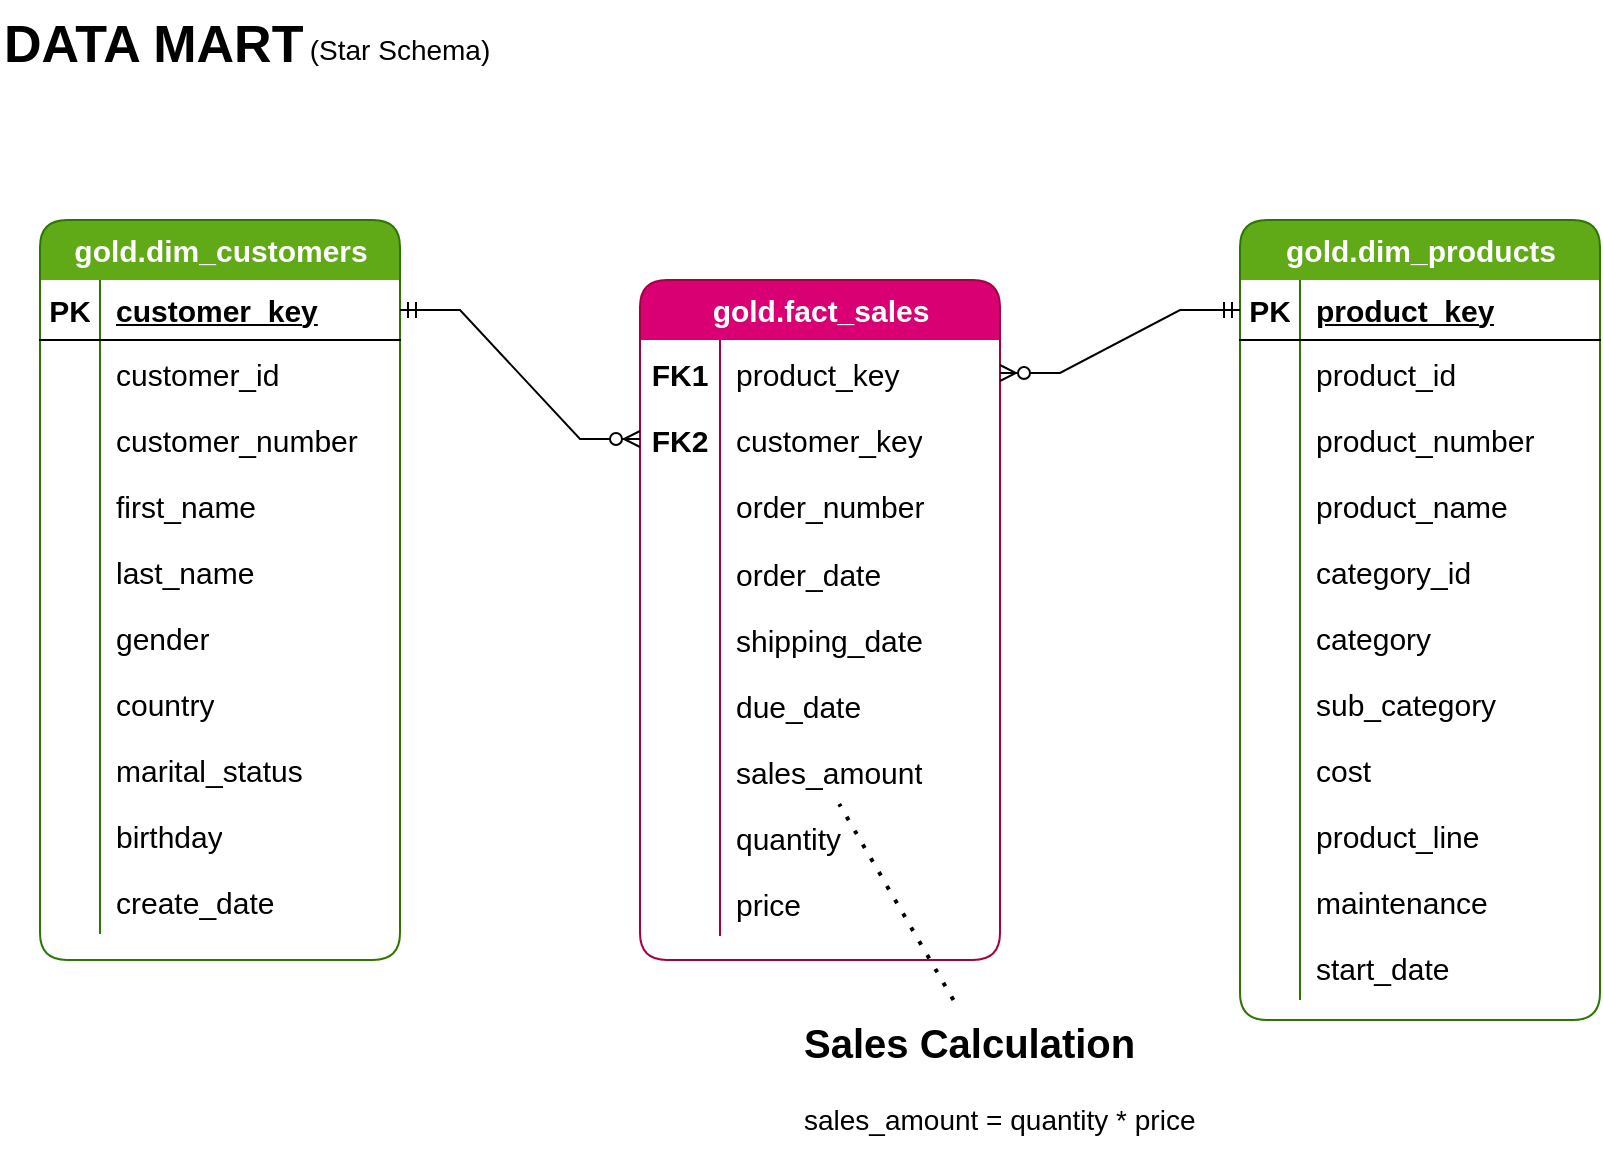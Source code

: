 <mxfile version="26.0.16">
  <diagram name="Page-1" id="qalYqM0Mgd7WWi766s7X">
    <mxGraphModel dx="1036" dy="606" grid="1" gridSize="10" guides="1" tooltips="1" connect="1" arrows="1" fold="1" page="1" pageScale="1" pageWidth="1920" pageHeight="1200" math="0" shadow="0">
      <root>
        <mxCell id="0" />
        <mxCell id="1" parent="0" />
        <mxCell id="nGFZpwT1RMgX2RVMemO4-1" value="&lt;h1 style=&quot;margin-top: 0px;&quot;&gt;&lt;font style=&quot;font-size: 26px;&quot;&gt;DATA MART&lt;/font&gt;&lt;/h1&gt;" style="text;html=1;whiteSpace=wrap;overflow=hidden;rounded=0;" vertex="1" parent="1">
          <mxGeometry x="90" y="40" width="160" height="40" as="geometry" />
        </mxCell>
        <mxCell id="nGFZpwT1RMgX2RVMemO4-2" value="&lt;font style=&quot;font-size: 14px;&quot;&gt;(Star Schema)&lt;/font&gt;" style="text;html=1;align=center;verticalAlign=middle;whiteSpace=wrap;rounded=0;" vertex="1" parent="1">
          <mxGeometry x="240" y="50" width="100" height="30" as="geometry" />
        </mxCell>
        <mxCell id="nGFZpwT1RMgX2RVMemO4-3" value="&lt;font style=&quot;font-size: 15px;&quot;&gt;gold.dim_customers&lt;/font&gt;" style="shape=table;startSize=30;container=1;collapsible=1;childLayout=tableLayout;fixedRows=1;rowLines=0;fontStyle=1;align=center;resizeLast=1;html=1;fillColor=#60a917;fontColor=#ffffff;strokeColor=#2D7600;rounded=1;swimlaneLine=0;" vertex="1" parent="1">
          <mxGeometry x="110" y="150" width="180" height="370" as="geometry" />
        </mxCell>
        <mxCell id="nGFZpwT1RMgX2RVMemO4-4" value="" style="shape=tableRow;horizontal=0;startSize=0;swimlaneHead=0;swimlaneBody=0;fillColor=none;collapsible=0;dropTarget=0;points=[[0,0.5],[1,0.5]];portConstraint=eastwest;top=0;left=0;right=0;bottom=1;fontSize=15;" vertex="1" parent="nGFZpwT1RMgX2RVMemO4-3">
          <mxGeometry y="30" width="180" height="30" as="geometry" />
        </mxCell>
        <mxCell id="nGFZpwT1RMgX2RVMemO4-5" value="PK" style="shape=partialRectangle;connectable=0;fillColor=none;top=0;left=0;bottom=0;right=0;fontStyle=1;overflow=hidden;whiteSpace=wrap;html=1;fontSize=15;" vertex="1" parent="nGFZpwT1RMgX2RVMemO4-4">
          <mxGeometry width="30" height="30" as="geometry">
            <mxRectangle width="30" height="30" as="alternateBounds" />
          </mxGeometry>
        </mxCell>
        <mxCell id="nGFZpwT1RMgX2RVMemO4-6" value="customer_key" style="shape=partialRectangle;connectable=0;fillColor=none;top=0;left=0;bottom=0;right=0;align=left;spacingLeft=6;fontStyle=5;overflow=hidden;whiteSpace=wrap;html=1;fontSize=15;" vertex="1" parent="nGFZpwT1RMgX2RVMemO4-4">
          <mxGeometry x="30" width="150" height="30" as="geometry">
            <mxRectangle width="150" height="30" as="alternateBounds" />
          </mxGeometry>
        </mxCell>
        <mxCell id="nGFZpwT1RMgX2RVMemO4-7" value="" style="shape=tableRow;horizontal=0;startSize=0;swimlaneHead=0;swimlaneBody=0;fillColor=none;collapsible=0;dropTarget=0;points=[[0,0.5],[1,0.5]];portConstraint=eastwest;top=0;left=0;right=0;bottom=0;fontSize=15;" vertex="1" parent="nGFZpwT1RMgX2RVMemO4-3">
          <mxGeometry y="60" width="180" height="33" as="geometry" />
        </mxCell>
        <mxCell id="nGFZpwT1RMgX2RVMemO4-8" value="" style="shape=partialRectangle;connectable=0;fillColor=none;top=0;left=0;bottom=0;right=0;editable=1;overflow=hidden;whiteSpace=wrap;html=1;fontSize=15;" vertex="1" parent="nGFZpwT1RMgX2RVMemO4-7">
          <mxGeometry width="30" height="33" as="geometry">
            <mxRectangle width="30" height="33" as="alternateBounds" />
          </mxGeometry>
        </mxCell>
        <mxCell id="nGFZpwT1RMgX2RVMemO4-9" value="customer_id" style="shape=partialRectangle;connectable=0;fillColor=none;top=0;left=0;bottom=0;right=0;align=left;spacingLeft=6;overflow=hidden;whiteSpace=wrap;html=1;fontSize=15;" vertex="1" parent="nGFZpwT1RMgX2RVMemO4-7">
          <mxGeometry x="30" width="150" height="33" as="geometry">
            <mxRectangle width="150" height="33" as="alternateBounds" />
          </mxGeometry>
        </mxCell>
        <mxCell id="nGFZpwT1RMgX2RVMemO4-10" value="" style="shape=tableRow;horizontal=0;startSize=0;swimlaneHead=0;swimlaneBody=0;fillColor=none;collapsible=0;dropTarget=0;points=[[0,0.5],[1,0.5]];portConstraint=eastwest;top=0;left=0;right=0;bottom=0;fontSize=15;" vertex="1" parent="nGFZpwT1RMgX2RVMemO4-3">
          <mxGeometry y="93" width="180" height="33" as="geometry" />
        </mxCell>
        <mxCell id="nGFZpwT1RMgX2RVMemO4-11" value="" style="shape=partialRectangle;connectable=0;fillColor=none;top=0;left=0;bottom=0;right=0;editable=1;overflow=hidden;whiteSpace=wrap;html=1;fontSize=15;" vertex="1" parent="nGFZpwT1RMgX2RVMemO4-10">
          <mxGeometry width="30" height="33" as="geometry">
            <mxRectangle width="30" height="33" as="alternateBounds" />
          </mxGeometry>
        </mxCell>
        <mxCell id="nGFZpwT1RMgX2RVMemO4-12" value="customer_number" style="shape=partialRectangle;connectable=0;fillColor=none;top=0;left=0;bottom=0;right=0;align=left;spacingLeft=6;overflow=hidden;whiteSpace=wrap;html=1;fontSize=15;" vertex="1" parent="nGFZpwT1RMgX2RVMemO4-10">
          <mxGeometry x="30" width="150" height="33" as="geometry">
            <mxRectangle width="150" height="33" as="alternateBounds" />
          </mxGeometry>
        </mxCell>
        <mxCell id="nGFZpwT1RMgX2RVMemO4-13" value="" style="shape=tableRow;horizontal=0;startSize=0;swimlaneHead=0;swimlaneBody=0;fillColor=none;collapsible=0;dropTarget=0;points=[[0,0.5],[1,0.5]];portConstraint=eastwest;top=0;left=0;right=0;bottom=0;fontSize=15;" vertex="1" parent="nGFZpwT1RMgX2RVMemO4-3">
          <mxGeometry y="126" width="180" height="33" as="geometry" />
        </mxCell>
        <mxCell id="nGFZpwT1RMgX2RVMemO4-14" value="" style="shape=partialRectangle;connectable=0;fillColor=none;top=0;left=0;bottom=0;right=0;editable=1;overflow=hidden;whiteSpace=wrap;html=1;fontSize=15;" vertex="1" parent="nGFZpwT1RMgX2RVMemO4-13">
          <mxGeometry width="30" height="33" as="geometry">
            <mxRectangle width="30" height="33" as="alternateBounds" />
          </mxGeometry>
        </mxCell>
        <mxCell id="nGFZpwT1RMgX2RVMemO4-15" value="first_name" style="shape=partialRectangle;connectable=0;fillColor=none;top=0;left=0;bottom=0;right=0;align=left;spacingLeft=6;overflow=hidden;whiteSpace=wrap;html=1;fontSize=15;" vertex="1" parent="nGFZpwT1RMgX2RVMemO4-13">
          <mxGeometry x="30" width="150" height="33" as="geometry">
            <mxRectangle width="150" height="33" as="alternateBounds" />
          </mxGeometry>
        </mxCell>
        <mxCell id="nGFZpwT1RMgX2RVMemO4-16" value="" style="shape=tableRow;horizontal=0;startSize=0;swimlaneHead=0;swimlaneBody=0;fillColor=none;collapsible=0;dropTarget=0;points=[[0,0.5],[1,0.5]];portConstraint=eastwest;top=0;left=0;right=0;bottom=0;fontSize=15;" vertex="1" parent="nGFZpwT1RMgX2RVMemO4-3">
          <mxGeometry y="159" width="180" height="33" as="geometry" />
        </mxCell>
        <mxCell id="nGFZpwT1RMgX2RVMemO4-17" value="" style="shape=partialRectangle;connectable=0;fillColor=none;top=0;left=0;bottom=0;right=0;editable=1;overflow=hidden;whiteSpace=wrap;html=1;fontSize=15;" vertex="1" parent="nGFZpwT1RMgX2RVMemO4-16">
          <mxGeometry width="30" height="33" as="geometry">
            <mxRectangle width="30" height="33" as="alternateBounds" />
          </mxGeometry>
        </mxCell>
        <mxCell id="nGFZpwT1RMgX2RVMemO4-18" value="last_name" style="shape=partialRectangle;connectable=0;fillColor=none;top=0;left=0;bottom=0;right=0;align=left;spacingLeft=6;overflow=hidden;whiteSpace=wrap;html=1;fontSize=15;" vertex="1" parent="nGFZpwT1RMgX2RVMemO4-16">
          <mxGeometry x="30" width="150" height="33" as="geometry">
            <mxRectangle width="150" height="33" as="alternateBounds" />
          </mxGeometry>
        </mxCell>
        <mxCell id="nGFZpwT1RMgX2RVMemO4-19" value="" style="shape=tableRow;horizontal=0;startSize=0;swimlaneHead=0;swimlaneBody=0;fillColor=none;collapsible=0;dropTarget=0;points=[[0,0.5],[1,0.5]];portConstraint=eastwest;top=0;left=0;right=0;bottom=0;fontSize=15;" vertex="1" parent="nGFZpwT1RMgX2RVMemO4-3">
          <mxGeometry y="192" width="180" height="33" as="geometry" />
        </mxCell>
        <mxCell id="nGFZpwT1RMgX2RVMemO4-20" value="" style="shape=partialRectangle;connectable=0;fillColor=none;top=0;left=0;bottom=0;right=0;editable=1;overflow=hidden;whiteSpace=wrap;html=1;fontSize=15;" vertex="1" parent="nGFZpwT1RMgX2RVMemO4-19">
          <mxGeometry width="30" height="33" as="geometry">
            <mxRectangle width="30" height="33" as="alternateBounds" />
          </mxGeometry>
        </mxCell>
        <mxCell id="nGFZpwT1RMgX2RVMemO4-21" value="gender" style="shape=partialRectangle;connectable=0;fillColor=none;top=0;left=0;bottom=0;right=0;align=left;spacingLeft=6;overflow=hidden;whiteSpace=wrap;html=1;fontSize=15;" vertex="1" parent="nGFZpwT1RMgX2RVMemO4-19">
          <mxGeometry x="30" width="150" height="33" as="geometry">
            <mxRectangle width="150" height="33" as="alternateBounds" />
          </mxGeometry>
        </mxCell>
        <mxCell id="nGFZpwT1RMgX2RVMemO4-22" value="" style="shape=tableRow;horizontal=0;startSize=0;swimlaneHead=0;swimlaneBody=0;fillColor=none;collapsible=0;dropTarget=0;points=[[0,0.5],[1,0.5]];portConstraint=eastwest;top=0;left=0;right=0;bottom=0;fontSize=15;" vertex="1" parent="nGFZpwT1RMgX2RVMemO4-3">
          <mxGeometry y="225" width="180" height="33" as="geometry" />
        </mxCell>
        <mxCell id="nGFZpwT1RMgX2RVMemO4-23" value="" style="shape=partialRectangle;connectable=0;fillColor=none;top=0;left=0;bottom=0;right=0;editable=1;overflow=hidden;whiteSpace=wrap;html=1;fontSize=15;" vertex="1" parent="nGFZpwT1RMgX2RVMemO4-22">
          <mxGeometry width="30" height="33" as="geometry">
            <mxRectangle width="30" height="33" as="alternateBounds" />
          </mxGeometry>
        </mxCell>
        <mxCell id="nGFZpwT1RMgX2RVMemO4-24" value="country" style="shape=partialRectangle;connectable=0;fillColor=none;top=0;left=0;bottom=0;right=0;align=left;spacingLeft=6;overflow=hidden;whiteSpace=wrap;html=1;fontSize=15;" vertex="1" parent="nGFZpwT1RMgX2RVMemO4-22">
          <mxGeometry x="30" width="150" height="33" as="geometry">
            <mxRectangle width="150" height="33" as="alternateBounds" />
          </mxGeometry>
        </mxCell>
        <mxCell id="nGFZpwT1RMgX2RVMemO4-25" value="" style="shape=tableRow;horizontal=0;startSize=0;swimlaneHead=0;swimlaneBody=0;fillColor=none;collapsible=0;dropTarget=0;points=[[0,0.5],[1,0.5]];portConstraint=eastwest;top=0;left=0;right=0;bottom=0;fontSize=15;" vertex="1" parent="nGFZpwT1RMgX2RVMemO4-3">
          <mxGeometry y="258" width="180" height="33" as="geometry" />
        </mxCell>
        <mxCell id="nGFZpwT1RMgX2RVMemO4-26" value="" style="shape=partialRectangle;connectable=0;fillColor=none;top=0;left=0;bottom=0;right=0;editable=1;overflow=hidden;whiteSpace=wrap;html=1;fontSize=15;" vertex="1" parent="nGFZpwT1RMgX2RVMemO4-25">
          <mxGeometry width="30" height="33" as="geometry">
            <mxRectangle width="30" height="33" as="alternateBounds" />
          </mxGeometry>
        </mxCell>
        <mxCell id="nGFZpwT1RMgX2RVMemO4-27" value="marital_status" style="shape=partialRectangle;connectable=0;fillColor=none;top=0;left=0;bottom=0;right=0;align=left;spacingLeft=6;overflow=hidden;whiteSpace=wrap;html=1;fontSize=15;" vertex="1" parent="nGFZpwT1RMgX2RVMemO4-25">
          <mxGeometry x="30" width="150" height="33" as="geometry">
            <mxRectangle width="150" height="33" as="alternateBounds" />
          </mxGeometry>
        </mxCell>
        <mxCell id="nGFZpwT1RMgX2RVMemO4-28" value="" style="shape=tableRow;horizontal=0;startSize=0;swimlaneHead=0;swimlaneBody=0;fillColor=none;collapsible=0;dropTarget=0;points=[[0,0.5],[1,0.5]];portConstraint=eastwest;top=0;left=0;right=0;bottom=0;fontSize=15;" vertex="1" parent="nGFZpwT1RMgX2RVMemO4-3">
          <mxGeometry y="291" width="180" height="33" as="geometry" />
        </mxCell>
        <mxCell id="nGFZpwT1RMgX2RVMemO4-29" value="" style="shape=partialRectangle;connectable=0;fillColor=none;top=0;left=0;bottom=0;right=0;editable=1;overflow=hidden;whiteSpace=wrap;html=1;fontSize=15;" vertex="1" parent="nGFZpwT1RMgX2RVMemO4-28">
          <mxGeometry width="30" height="33" as="geometry">
            <mxRectangle width="30" height="33" as="alternateBounds" />
          </mxGeometry>
        </mxCell>
        <mxCell id="nGFZpwT1RMgX2RVMemO4-30" value="birthday" style="shape=partialRectangle;connectable=0;fillColor=none;top=0;left=0;bottom=0;right=0;align=left;spacingLeft=6;overflow=hidden;whiteSpace=wrap;html=1;fontSize=15;" vertex="1" parent="nGFZpwT1RMgX2RVMemO4-28">
          <mxGeometry x="30" width="150" height="33" as="geometry">
            <mxRectangle width="150" height="33" as="alternateBounds" />
          </mxGeometry>
        </mxCell>
        <mxCell id="nGFZpwT1RMgX2RVMemO4-31" value="" style="shape=tableRow;horizontal=0;startSize=0;swimlaneHead=0;swimlaneBody=0;fillColor=none;collapsible=0;dropTarget=0;points=[[0,0.5],[1,0.5]];portConstraint=eastwest;top=0;left=0;right=0;bottom=0;fontSize=15;" vertex="1" parent="nGFZpwT1RMgX2RVMemO4-3">
          <mxGeometry y="324" width="180" height="33" as="geometry" />
        </mxCell>
        <mxCell id="nGFZpwT1RMgX2RVMemO4-32" value="" style="shape=partialRectangle;connectable=0;fillColor=none;top=0;left=0;bottom=0;right=0;editable=1;overflow=hidden;whiteSpace=wrap;html=1;fontSize=15;" vertex="1" parent="nGFZpwT1RMgX2RVMemO4-31">
          <mxGeometry width="30" height="33" as="geometry">
            <mxRectangle width="30" height="33" as="alternateBounds" />
          </mxGeometry>
        </mxCell>
        <mxCell id="nGFZpwT1RMgX2RVMemO4-33" value="create_date" style="shape=partialRectangle;connectable=0;fillColor=none;top=0;left=0;bottom=0;right=0;align=left;spacingLeft=6;overflow=hidden;whiteSpace=wrap;html=1;fontSize=15;" vertex="1" parent="nGFZpwT1RMgX2RVMemO4-31">
          <mxGeometry x="30" width="150" height="33" as="geometry">
            <mxRectangle width="150" height="33" as="alternateBounds" />
          </mxGeometry>
        </mxCell>
        <mxCell id="nGFZpwT1RMgX2RVMemO4-34" value="&lt;font style=&quot;font-size: 15px;&quot;&gt;gold.dim_products&lt;/font&gt;" style="shape=table;startSize=30;container=1;collapsible=1;childLayout=tableLayout;fixedRows=1;rowLines=0;fontStyle=1;align=center;resizeLast=1;html=1;fillColor=#60a917;fontColor=#ffffff;strokeColor=#2D7600;rounded=1;swimlaneLine=0;" vertex="1" parent="1">
          <mxGeometry x="710" y="150" width="180" height="400" as="geometry" />
        </mxCell>
        <mxCell id="nGFZpwT1RMgX2RVMemO4-35" value="" style="shape=tableRow;horizontal=0;startSize=0;swimlaneHead=0;swimlaneBody=0;fillColor=none;collapsible=0;dropTarget=0;points=[[0,0.5],[1,0.5]];portConstraint=eastwest;top=0;left=0;right=0;bottom=1;fontSize=15;" vertex="1" parent="nGFZpwT1RMgX2RVMemO4-34">
          <mxGeometry y="30" width="180" height="30" as="geometry" />
        </mxCell>
        <mxCell id="nGFZpwT1RMgX2RVMemO4-36" value="PK" style="shape=partialRectangle;connectable=0;fillColor=none;top=0;left=0;bottom=0;right=0;fontStyle=1;overflow=hidden;whiteSpace=wrap;html=1;fontSize=15;" vertex="1" parent="nGFZpwT1RMgX2RVMemO4-35">
          <mxGeometry width="30" height="30" as="geometry">
            <mxRectangle width="30" height="30" as="alternateBounds" />
          </mxGeometry>
        </mxCell>
        <mxCell id="nGFZpwT1RMgX2RVMemO4-37" value="product_key" style="shape=partialRectangle;connectable=0;fillColor=none;top=0;left=0;bottom=0;right=0;align=left;spacingLeft=6;fontStyle=5;overflow=hidden;whiteSpace=wrap;html=1;fontSize=15;" vertex="1" parent="nGFZpwT1RMgX2RVMemO4-35">
          <mxGeometry x="30" width="150" height="30" as="geometry">
            <mxRectangle width="150" height="30" as="alternateBounds" />
          </mxGeometry>
        </mxCell>
        <mxCell id="nGFZpwT1RMgX2RVMemO4-38" value="" style="shape=tableRow;horizontal=0;startSize=0;swimlaneHead=0;swimlaneBody=0;fillColor=none;collapsible=0;dropTarget=0;points=[[0,0.5],[1,0.5]];portConstraint=eastwest;top=0;left=0;right=0;bottom=0;fontSize=15;" vertex="1" parent="nGFZpwT1RMgX2RVMemO4-34">
          <mxGeometry y="60" width="180" height="33" as="geometry" />
        </mxCell>
        <mxCell id="nGFZpwT1RMgX2RVMemO4-39" value="" style="shape=partialRectangle;connectable=0;fillColor=none;top=0;left=0;bottom=0;right=0;editable=1;overflow=hidden;whiteSpace=wrap;html=1;fontSize=15;" vertex="1" parent="nGFZpwT1RMgX2RVMemO4-38">
          <mxGeometry width="30" height="33" as="geometry">
            <mxRectangle width="30" height="33" as="alternateBounds" />
          </mxGeometry>
        </mxCell>
        <mxCell id="nGFZpwT1RMgX2RVMemO4-40" value="product_id" style="shape=partialRectangle;connectable=0;fillColor=none;top=0;left=0;bottom=0;right=0;align=left;spacingLeft=6;overflow=hidden;whiteSpace=wrap;html=1;fontSize=15;" vertex="1" parent="nGFZpwT1RMgX2RVMemO4-38">
          <mxGeometry x="30" width="150" height="33" as="geometry">
            <mxRectangle width="150" height="33" as="alternateBounds" />
          </mxGeometry>
        </mxCell>
        <mxCell id="nGFZpwT1RMgX2RVMemO4-41" value="" style="shape=tableRow;horizontal=0;startSize=0;swimlaneHead=0;swimlaneBody=0;fillColor=none;collapsible=0;dropTarget=0;points=[[0,0.5],[1,0.5]];portConstraint=eastwest;top=0;left=0;right=0;bottom=0;fontSize=15;" vertex="1" parent="nGFZpwT1RMgX2RVMemO4-34">
          <mxGeometry y="93" width="180" height="33" as="geometry" />
        </mxCell>
        <mxCell id="nGFZpwT1RMgX2RVMemO4-42" value="" style="shape=partialRectangle;connectable=0;fillColor=none;top=0;left=0;bottom=0;right=0;editable=1;overflow=hidden;whiteSpace=wrap;html=1;fontSize=15;" vertex="1" parent="nGFZpwT1RMgX2RVMemO4-41">
          <mxGeometry width="30" height="33" as="geometry">
            <mxRectangle width="30" height="33" as="alternateBounds" />
          </mxGeometry>
        </mxCell>
        <mxCell id="nGFZpwT1RMgX2RVMemO4-43" value="product_number" style="shape=partialRectangle;connectable=0;fillColor=none;top=0;left=0;bottom=0;right=0;align=left;spacingLeft=6;overflow=hidden;whiteSpace=wrap;html=1;fontSize=15;" vertex="1" parent="nGFZpwT1RMgX2RVMemO4-41">
          <mxGeometry x="30" width="150" height="33" as="geometry">
            <mxRectangle width="150" height="33" as="alternateBounds" />
          </mxGeometry>
        </mxCell>
        <mxCell id="nGFZpwT1RMgX2RVMemO4-44" value="" style="shape=tableRow;horizontal=0;startSize=0;swimlaneHead=0;swimlaneBody=0;fillColor=none;collapsible=0;dropTarget=0;points=[[0,0.5],[1,0.5]];portConstraint=eastwest;top=0;left=0;right=0;bottom=0;fontSize=15;" vertex="1" parent="nGFZpwT1RMgX2RVMemO4-34">
          <mxGeometry y="126" width="180" height="33" as="geometry" />
        </mxCell>
        <mxCell id="nGFZpwT1RMgX2RVMemO4-45" value="" style="shape=partialRectangle;connectable=0;fillColor=none;top=0;left=0;bottom=0;right=0;editable=1;overflow=hidden;whiteSpace=wrap;html=1;fontSize=15;" vertex="1" parent="nGFZpwT1RMgX2RVMemO4-44">
          <mxGeometry width="30" height="33" as="geometry">
            <mxRectangle width="30" height="33" as="alternateBounds" />
          </mxGeometry>
        </mxCell>
        <mxCell id="nGFZpwT1RMgX2RVMemO4-46" value="product_name" style="shape=partialRectangle;connectable=0;fillColor=none;top=0;left=0;bottom=0;right=0;align=left;spacingLeft=6;overflow=hidden;whiteSpace=wrap;html=1;fontSize=15;" vertex="1" parent="nGFZpwT1RMgX2RVMemO4-44">
          <mxGeometry x="30" width="150" height="33" as="geometry">
            <mxRectangle width="150" height="33" as="alternateBounds" />
          </mxGeometry>
        </mxCell>
        <mxCell id="nGFZpwT1RMgX2RVMemO4-47" value="" style="shape=tableRow;horizontal=0;startSize=0;swimlaneHead=0;swimlaneBody=0;fillColor=none;collapsible=0;dropTarget=0;points=[[0,0.5],[1,0.5]];portConstraint=eastwest;top=0;left=0;right=0;bottom=0;fontSize=15;" vertex="1" parent="nGFZpwT1RMgX2RVMemO4-34">
          <mxGeometry y="159" width="180" height="33" as="geometry" />
        </mxCell>
        <mxCell id="nGFZpwT1RMgX2RVMemO4-48" value="" style="shape=partialRectangle;connectable=0;fillColor=none;top=0;left=0;bottom=0;right=0;editable=1;overflow=hidden;whiteSpace=wrap;html=1;fontSize=15;" vertex="1" parent="nGFZpwT1RMgX2RVMemO4-47">
          <mxGeometry width="30" height="33" as="geometry">
            <mxRectangle width="30" height="33" as="alternateBounds" />
          </mxGeometry>
        </mxCell>
        <mxCell id="nGFZpwT1RMgX2RVMemO4-49" value="category_id" style="shape=partialRectangle;connectable=0;fillColor=none;top=0;left=0;bottom=0;right=0;align=left;spacingLeft=6;overflow=hidden;whiteSpace=wrap;html=1;fontSize=15;" vertex="1" parent="nGFZpwT1RMgX2RVMemO4-47">
          <mxGeometry x="30" width="150" height="33" as="geometry">
            <mxRectangle width="150" height="33" as="alternateBounds" />
          </mxGeometry>
        </mxCell>
        <mxCell id="nGFZpwT1RMgX2RVMemO4-50" value="" style="shape=tableRow;horizontal=0;startSize=0;swimlaneHead=0;swimlaneBody=0;fillColor=none;collapsible=0;dropTarget=0;points=[[0,0.5],[1,0.5]];portConstraint=eastwest;top=0;left=0;right=0;bottom=0;fontSize=15;" vertex="1" parent="nGFZpwT1RMgX2RVMemO4-34">
          <mxGeometry y="192" width="180" height="33" as="geometry" />
        </mxCell>
        <mxCell id="nGFZpwT1RMgX2RVMemO4-51" value="" style="shape=partialRectangle;connectable=0;fillColor=none;top=0;left=0;bottom=0;right=0;editable=1;overflow=hidden;whiteSpace=wrap;html=1;fontSize=15;" vertex="1" parent="nGFZpwT1RMgX2RVMemO4-50">
          <mxGeometry width="30" height="33" as="geometry">
            <mxRectangle width="30" height="33" as="alternateBounds" />
          </mxGeometry>
        </mxCell>
        <mxCell id="nGFZpwT1RMgX2RVMemO4-52" value="category" style="shape=partialRectangle;connectable=0;fillColor=none;top=0;left=0;bottom=0;right=0;align=left;spacingLeft=6;overflow=hidden;whiteSpace=wrap;html=1;fontSize=15;" vertex="1" parent="nGFZpwT1RMgX2RVMemO4-50">
          <mxGeometry x="30" width="150" height="33" as="geometry">
            <mxRectangle width="150" height="33" as="alternateBounds" />
          </mxGeometry>
        </mxCell>
        <mxCell id="nGFZpwT1RMgX2RVMemO4-53" value="" style="shape=tableRow;horizontal=0;startSize=0;swimlaneHead=0;swimlaneBody=0;fillColor=none;collapsible=0;dropTarget=0;points=[[0,0.5],[1,0.5]];portConstraint=eastwest;top=0;left=0;right=0;bottom=0;fontSize=15;" vertex="1" parent="nGFZpwT1RMgX2RVMemO4-34">
          <mxGeometry y="225" width="180" height="33" as="geometry" />
        </mxCell>
        <mxCell id="nGFZpwT1RMgX2RVMemO4-54" value="" style="shape=partialRectangle;connectable=0;fillColor=none;top=0;left=0;bottom=0;right=0;editable=1;overflow=hidden;whiteSpace=wrap;html=1;fontSize=15;" vertex="1" parent="nGFZpwT1RMgX2RVMemO4-53">
          <mxGeometry width="30" height="33" as="geometry">
            <mxRectangle width="30" height="33" as="alternateBounds" />
          </mxGeometry>
        </mxCell>
        <mxCell id="nGFZpwT1RMgX2RVMemO4-55" value="sub_category" style="shape=partialRectangle;connectable=0;fillColor=none;top=0;left=0;bottom=0;right=0;align=left;spacingLeft=6;overflow=hidden;whiteSpace=wrap;html=1;fontSize=15;" vertex="1" parent="nGFZpwT1RMgX2RVMemO4-53">
          <mxGeometry x="30" width="150" height="33" as="geometry">
            <mxRectangle width="150" height="33" as="alternateBounds" />
          </mxGeometry>
        </mxCell>
        <mxCell id="nGFZpwT1RMgX2RVMemO4-56" value="" style="shape=tableRow;horizontal=0;startSize=0;swimlaneHead=0;swimlaneBody=0;fillColor=none;collapsible=0;dropTarget=0;points=[[0,0.5],[1,0.5]];portConstraint=eastwest;top=0;left=0;right=0;bottom=0;fontSize=15;" vertex="1" parent="nGFZpwT1RMgX2RVMemO4-34">
          <mxGeometry y="258" width="180" height="33" as="geometry" />
        </mxCell>
        <mxCell id="nGFZpwT1RMgX2RVMemO4-57" value="" style="shape=partialRectangle;connectable=0;fillColor=none;top=0;left=0;bottom=0;right=0;editable=1;overflow=hidden;whiteSpace=wrap;html=1;fontSize=15;" vertex="1" parent="nGFZpwT1RMgX2RVMemO4-56">
          <mxGeometry width="30" height="33" as="geometry">
            <mxRectangle width="30" height="33" as="alternateBounds" />
          </mxGeometry>
        </mxCell>
        <mxCell id="nGFZpwT1RMgX2RVMemO4-58" value="cost" style="shape=partialRectangle;connectable=0;fillColor=none;top=0;left=0;bottom=0;right=0;align=left;spacingLeft=6;overflow=hidden;whiteSpace=wrap;html=1;fontSize=15;" vertex="1" parent="nGFZpwT1RMgX2RVMemO4-56">
          <mxGeometry x="30" width="150" height="33" as="geometry">
            <mxRectangle width="150" height="33" as="alternateBounds" />
          </mxGeometry>
        </mxCell>
        <mxCell id="nGFZpwT1RMgX2RVMemO4-59" value="" style="shape=tableRow;horizontal=0;startSize=0;swimlaneHead=0;swimlaneBody=0;fillColor=none;collapsible=0;dropTarget=0;points=[[0,0.5],[1,0.5]];portConstraint=eastwest;top=0;left=0;right=0;bottom=0;fontSize=15;" vertex="1" parent="nGFZpwT1RMgX2RVMemO4-34">
          <mxGeometry y="291" width="180" height="33" as="geometry" />
        </mxCell>
        <mxCell id="nGFZpwT1RMgX2RVMemO4-60" value="" style="shape=partialRectangle;connectable=0;fillColor=none;top=0;left=0;bottom=0;right=0;editable=1;overflow=hidden;whiteSpace=wrap;html=1;fontSize=15;" vertex="1" parent="nGFZpwT1RMgX2RVMemO4-59">
          <mxGeometry width="30" height="33" as="geometry">
            <mxRectangle width="30" height="33" as="alternateBounds" />
          </mxGeometry>
        </mxCell>
        <mxCell id="nGFZpwT1RMgX2RVMemO4-61" value="product_line" style="shape=partialRectangle;connectable=0;fillColor=none;top=0;left=0;bottom=0;right=0;align=left;spacingLeft=6;overflow=hidden;whiteSpace=wrap;html=1;fontSize=15;" vertex="1" parent="nGFZpwT1RMgX2RVMemO4-59">
          <mxGeometry x="30" width="150" height="33" as="geometry">
            <mxRectangle width="150" height="33" as="alternateBounds" />
          </mxGeometry>
        </mxCell>
        <mxCell id="nGFZpwT1RMgX2RVMemO4-62" value="" style="shape=tableRow;horizontal=0;startSize=0;swimlaneHead=0;swimlaneBody=0;fillColor=none;collapsible=0;dropTarget=0;points=[[0,0.5],[1,0.5]];portConstraint=eastwest;top=0;left=0;right=0;bottom=0;fontSize=15;" vertex="1" parent="nGFZpwT1RMgX2RVMemO4-34">
          <mxGeometry y="324" width="180" height="33" as="geometry" />
        </mxCell>
        <mxCell id="nGFZpwT1RMgX2RVMemO4-63" value="" style="shape=partialRectangle;connectable=0;fillColor=none;top=0;left=0;bottom=0;right=0;editable=1;overflow=hidden;whiteSpace=wrap;html=1;fontSize=15;" vertex="1" parent="nGFZpwT1RMgX2RVMemO4-62">
          <mxGeometry width="30" height="33" as="geometry">
            <mxRectangle width="30" height="33" as="alternateBounds" />
          </mxGeometry>
        </mxCell>
        <mxCell id="nGFZpwT1RMgX2RVMemO4-64" value="maintenance" style="shape=partialRectangle;connectable=0;fillColor=none;top=0;left=0;bottom=0;right=0;align=left;spacingLeft=6;overflow=hidden;whiteSpace=wrap;html=1;fontSize=15;" vertex="1" parent="nGFZpwT1RMgX2RVMemO4-62">
          <mxGeometry x="30" width="150" height="33" as="geometry">
            <mxRectangle width="150" height="33" as="alternateBounds" />
          </mxGeometry>
        </mxCell>
        <mxCell id="nGFZpwT1RMgX2RVMemO4-65" value="" style="shape=tableRow;horizontal=0;startSize=0;swimlaneHead=0;swimlaneBody=0;fillColor=none;collapsible=0;dropTarget=0;points=[[0,0.5],[1,0.5]];portConstraint=eastwest;top=0;left=0;right=0;bottom=0;fontSize=15;" vertex="1" parent="nGFZpwT1RMgX2RVMemO4-34">
          <mxGeometry y="357" width="180" height="33" as="geometry" />
        </mxCell>
        <mxCell id="nGFZpwT1RMgX2RVMemO4-66" value="" style="shape=partialRectangle;connectable=0;fillColor=none;top=0;left=0;bottom=0;right=0;editable=1;overflow=hidden;whiteSpace=wrap;html=1;fontSize=15;" vertex="1" parent="nGFZpwT1RMgX2RVMemO4-65">
          <mxGeometry width="30" height="33" as="geometry">
            <mxRectangle width="30" height="33" as="alternateBounds" />
          </mxGeometry>
        </mxCell>
        <mxCell id="nGFZpwT1RMgX2RVMemO4-67" value="start_date" style="shape=partialRectangle;connectable=0;fillColor=none;top=0;left=0;bottom=0;right=0;align=left;spacingLeft=6;overflow=hidden;whiteSpace=wrap;html=1;fontSize=15;" vertex="1" parent="nGFZpwT1RMgX2RVMemO4-65">
          <mxGeometry x="30" width="150" height="33" as="geometry">
            <mxRectangle width="150" height="33" as="alternateBounds" />
          </mxGeometry>
        </mxCell>
        <mxCell id="nGFZpwT1RMgX2RVMemO4-68" value="&lt;font style=&quot;font-size: 15px;&quot;&gt;gold.fact_sales&lt;/font&gt;" style="shape=table;startSize=30;container=1;collapsible=1;childLayout=tableLayout;fixedRows=1;rowLines=0;fontStyle=1;align=center;resizeLast=1;html=1;fillColor=#d80073;fontColor=#ffffff;strokeColor=#A50040;rounded=1;swimlaneLine=0;" vertex="1" parent="1">
          <mxGeometry x="410" y="180" width="180" height="340" as="geometry" />
        </mxCell>
        <mxCell id="nGFZpwT1RMgX2RVMemO4-72" value="" style="shape=tableRow;horizontal=0;startSize=0;swimlaneHead=0;swimlaneBody=0;fillColor=none;collapsible=0;dropTarget=0;points=[[0,0.5],[1,0.5]];portConstraint=eastwest;top=0;left=0;right=0;bottom=0;fontSize=15;" vertex="1" parent="nGFZpwT1RMgX2RVMemO4-68">
          <mxGeometry y="30" width="180" height="33" as="geometry" />
        </mxCell>
        <mxCell id="nGFZpwT1RMgX2RVMemO4-73" value="&lt;b&gt;FK1&lt;/b&gt;" style="shape=partialRectangle;connectable=0;fillColor=none;top=0;left=0;bottom=0;right=0;editable=1;overflow=hidden;whiteSpace=wrap;html=1;fontSize=15;" vertex="1" parent="nGFZpwT1RMgX2RVMemO4-72">
          <mxGeometry width="40" height="33" as="geometry">
            <mxRectangle width="40" height="33" as="alternateBounds" />
          </mxGeometry>
        </mxCell>
        <mxCell id="nGFZpwT1RMgX2RVMemO4-74" value="product_key" style="shape=partialRectangle;connectable=0;fillColor=none;top=0;left=0;bottom=0;right=0;align=left;spacingLeft=6;overflow=hidden;whiteSpace=wrap;html=1;fontSize=15;" vertex="1" parent="nGFZpwT1RMgX2RVMemO4-72">
          <mxGeometry x="40" width="140" height="33" as="geometry">
            <mxRectangle width="140" height="33" as="alternateBounds" />
          </mxGeometry>
        </mxCell>
        <mxCell id="nGFZpwT1RMgX2RVMemO4-75" value="" style="shape=tableRow;horizontal=0;startSize=0;swimlaneHead=0;swimlaneBody=0;fillColor=none;collapsible=0;dropTarget=0;points=[[0,0.5],[1,0.5]];portConstraint=eastwest;top=0;left=0;right=0;bottom=0;fontSize=15;" vertex="1" parent="nGFZpwT1RMgX2RVMemO4-68">
          <mxGeometry y="63" width="180" height="33" as="geometry" />
        </mxCell>
        <mxCell id="nGFZpwT1RMgX2RVMemO4-76" value="&lt;b&gt;FK2&lt;/b&gt;" style="shape=partialRectangle;connectable=0;fillColor=none;top=0;left=0;bottom=0;right=0;editable=1;overflow=hidden;whiteSpace=wrap;html=1;fontSize=15;" vertex="1" parent="nGFZpwT1RMgX2RVMemO4-75">
          <mxGeometry width="40" height="33" as="geometry">
            <mxRectangle width="40" height="33" as="alternateBounds" />
          </mxGeometry>
        </mxCell>
        <mxCell id="nGFZpwT1RMgX2RVMemO4-77" value="customer_key" style="shape=partialRectangle;connectable=0;fillColor=none;top=0;left=0;bottom=0;right=0;align=left;spacingLeft=6;overflow=hidden;whiteSpace=wrap;html=1;fontSize=15;" vertex="1" parent="nGFZpwT1RMgX2RVMemO4-75">
          <mxGeometry x="40" width="140" height="33" as="geometry">
            <mxRectangle width="140" height="33" as="alternateBounds" />
          </mxGeometry>
        </mxCell>
        <mxCell id="nGFZpwT1RMgX2RVMemO4-78" value="" style="shape=tableRow;horizontal=0;startSize=0;swimlaneHead=0;swimlaneBody=0;fillColor=none;collapsible=0;dropTarget=0;points=[[0,0.5],[1,0.5]];portConstraint=eastwest;top=0;left=0;right=0;bottom=0;fontSize=15;" vertex="1" parent="nGFZpwT1RMgX2RVMemO4-68">
          <mxGeometry y="96" width="180" height="34" as="geometry" />
        </mxCell>
        <mxCell id="nGFZpwT1RMgX2RVMemO4-79" value="" style="shape=partialRectangle;connectable=0;fillColor=none;top=0;left=0;bottom=0;right=0;editable=1;overflow=hidden;whiteSpace=wrap;html=1;fontSize=15;" vertex="1" parent="nGFZpwT1RMgX2RVMemO4-78">
          <mxGeometry width="40" height="34" as="geometry">
            <mxRectangle width="40" height="34" as="alternateBounds" />
          </mxGeometry>
        </mxCell>
        <mxCell id="nGFZpwT1RMgX2RVMemO4-80" value="order_number" style="shape=partialRectangle;connectable=0;fillColor=none;top=0;left=0;bottom=0;right=0;align=left;spacingLeft=6;overflow=hidden;whiteSpace=wrap;html=1;fontSize=15;" vertex="1" parent="nGFZpwT1RMgX2RVMemO4-78">
          <mxGeometry x="40" width="140" height="34" as="geometry">
            <mxRectangle width="140" height="34" as="alternateBounds" />
          </mxGeometry>
        </mxCell>
        <mxCell id="nGFZpwT1RMgX2RVMemO4-81" value="" style="shape=tableRow;horizontal=0;startSize=0;swimlaneHead=0;swimlaneBody=0;fillColor=none;collapsible=0;dropTarget=0;points=[[0,0.5],[1,0.5]];portConstraint=eastwest;top=0;left=0;right=0;bottom=0;fontSize=15;" vertex="1" parent="nGFZpwT1RMgX2RVMemO4-68">
          <mxGeometry y="130" width="180" height="33" as="geometry" />
        </mxCell>
        <mxCell id="nGFZpwT1RMgX2RVMemO4-82" value="" style="shape=partialRectangle;connectable=0;fillColor=none;top=0;left=0;bottom=0;right=0;editable=1;overflow=hidden;whiteSpace=wrap;html=1;fontSize=15;" vertex="1" parent="nGFZpwT1RMgX2RVMemO4-81">
          <mxGeometry width="40" height="33" as="geometry">
            <mxRectangle width="40" height="33" as="alternateBounds" />
          </mxGeometry>
        </mxCell>
        <mxCell id="nGFZpwT1RMgX2RVMemO4-83" value="order_date" style="shape=partialRectangle;connectable=0;fillColor=none;top=0;left=0;bottom=0;right=0;align=left;spacingLeft=6;overflow=hidden;whiteSpace=wrap;html=1;fontSize=15;" vertex="1" parent="nGFZpwT1RMgX2RVMemO4-81">
          <mxGeometry x="40" width="140" height="33" as="geometry">
            <mxRectangle width="140" height="33" as="alternateBounds" />
          </mxGeometry>
        </mxCell>
        <mxCell id="nGFZpwT1RMgX2RVMemO4-84" value="" style="shape=tableRow;horizontal=0;startSize=0;swimlaneHead=0;swimlaneBody=0;fillColor=none;collapsible=0;dropTarget=0;points=[[0,0.5],[1,0.5]];portConstraint=eastwest;top=0;left=0;right=0;bottom=0;fontSize=15;" vertex="1" parent="nGFZpwT1RMgX2RVMemO4-68">
          <mxGeometry y="163" width="180" height="33" as="geometry" />
        </mxCell>
        <mxCell id="nGFZpwT1RMgX2RVMemO4-85" value="" style="shape=partialRectangle;connectable=0;fillColor=none;top=0;left=0;bottom=0;right=0;editable=1;overflow=hidden;whiteSpace=wrap;html=1;fontSize=15;" vertex="1" parent="nGFZpwT1RMgX2RVMemO4-84">
          <mxGeometry width="40" height="33" as="geometry">
            <mxRectangle width="40" height="33" as="alternateBounds" />
          </mxGeometry>
        </mxCell>
        <mxCell id="nGFZpwT1RMgX2RVMemO4-86" value="shipping_date" style="shape=partialRectangle;connectable=0;fillColor=none;top=0;left=0;bottom=0;right=0;align=left;spacingLeft=6;overflow=hidden;whiteSpace=wrap;html=1;fontSize=15;" vertex="1" parent="nGFZpwT1RMgX2RVMemO4-84">
          <mxGeometry x="40" width="140" height="33" as="geometry">
            <mxRectangle width="140" height="33" as="alternateBounds" />
          </mxGeometry>
        </mxCell>
        <mxCell id="nGFZpwT1RMgX2RVMemO4-87" value="" style="shape=tableRow;horizontal=0;startSize=0;swimlaneHead=0;swimlaneBody=0;fillColor=none;collapsible=0;dropTarget=0;points=[[0,0.5],[1,0.5]];portConstraint=eastwest;top=0;left=0;right=0;bottom=0;fontSize=15;" vertex="1" parent="nGFZpwT1RMgX2RVMemO4-68">
          <mxGeometry y="196" width="180" height="33" as="geometry" />
        </mxCell>
        <mxCell id="nGFZpwT1RMgX2RVMemO4-88" value="" style="shape=partialRectangle;connectable=0;fillColor=none;top=0;left=0;bottom=0;right=0;editable=1;overflow=hidden;whiteSpace=wrap;html=1;fontSize=15;" vertex="1" parent="nGFZpwT1RMgX2RVMemO4-87">
          <mxGeometry width="40" height="33" as="geometry">
            <mxRectangle width="40" height="33" as="alternateBounds" />
          </mxGeometry>
        </mxCell>
        <mxCell id="nGFZpwT1RMgX2RVMemO4-89" value="due_date" style="shape=partialRectangle;connectable=0;fillColor=none;top=0;left=0;bottom=0;right=0;align=left;spacingLeft=6;overflow=hidden;whiteSpace=wrap;html=1;fontSize=15;" vertex="1" parent="nGFZpwT1RMgX2RVMemO4-87">
          <mxGeometry x="40" width="140" height="33" as="geometry">
            <mxRectangle width="140" height="33" as="alternateBounds" />
          </mxGeometry>
        </mxCell>
        <mxCell id="nGFZpwT1RMgX2RVMemO4-90" value="" style="shape=tableRow;horizontal=0;startSize=0;swimlaneHead=0;swimlaneBody=0;fillColor=none;collapsible=0;dropTarget=0;points=[[0,0.5],[1,0.5]];portConstraint=eastwest;top=0;left=0;right=0;bottom=0;fontSize=15;" vertex="1" parent="nGFZpwT1RMgX2RVMemO4-68">
          <mxGeometry y="229" width="180" height="33" as="geometry" />
        </mxCell>
        <mxCell id="nGFZpwT1RMgX2RVMemO4-91" value="" style="shape=partialRectangle;connectable=0;fillColor=none;top=0;left=0;bottom=0;right=0;editable=1;overflow=hidden;whiteSpace=wrap;html=1;fontSize=15;" vertex="1" parent="nGFZpwT1RMgX2RVMemO4-90">
          <mxGeometry width="40" height="33" as="geometry">
            <mxRectangle width="40" height="33" as="alternateBounds" />
          </mxGeometry>
        </mxCell>
        <mxCell id="nGFZpwT1RMgX2RVMemO4-92" value="sales_amount" style="shape=partialRectangle;connectable=0;fillColor=none;top=0;left=0;bottom=0;right=0;align=left;spacingLeft=6;overflow=hidden;whiteSpace=wrap;html=1;fontSize=15;" vertex="1" parent="nGFZpwT1RMgX2RVMemO4-90">
          <mxGeometry x="40" width="140" height="33" as="geometry">
            <mxRectangle width="140" height="33" as="alternateBounds" />
          </mxGeometry>
        </mxCell>
        <mxCell id="nGFZpwT1RMgX2RVMemO4-93" value="" style="shape=tableRow;horizontal=0;startSize=0;swimlaneHead=0;swimlaneBody=0;fillColor=none;collapsible=0;dropTarget=0;points=[[0,0.5],[1,0.5]];portConstraint=eastwest;top=0;left=0;right=0;bottom=0;fontSize=15;" vertex="1" parent="nGFZpwT1RMgX2RVMemO4-68">
          <mxGeometry y="262" width="180" height="33" as="geometry" />
        </mxCell>
        <mxCell id="nGFZpwT1RMgX2RVMemO4-94" value="" style="shape=partialRectangle;connectable=0;fillColor=none;top=0;left=0;bottom=0;right=0;editable=1;overflow=hidden;whiteSpace=wrap;html=1;fontSize=15;" vertex="1" parent="nGFZpwT1RMgX2RVMemO4-93">
          <mxGeometry width="40" height="33" as="geometry">
            <mxRectangle width="40" height="33" as="alternateBounds" />
          </mxGeometry>
        </mxCell>
        <mxCell id="nGFZpwT1RMgX2RVMemO4-95" value="quantity" style="shape=partialRectangle;connectable=0;fillColor=none;top=0;left=0;bottom=0;right=0;align=left;spacingLeft=6;overflow=hidden;whiteSpace=wrap;html=1;fontSize=15;" vertex="1" parent="nGFZpwT1RMgX2RVMemO4-93">
          <mxGeometry x="40" width="140" height="33" as="geometry">
            <mxRectangle width="140" height="33" as="alternateBounds" />
          </mxGeometry>
        </mxCell>
        <mxCell id="nGFZpwT1RMgX2RVMemO4-96" value="" style="shape=tableRow;horizontal=0;startSize=0;swimlaneHead=0;swimlaneBody=0;fillColor=none;collapsible=0;dropTarget=0;points=[[0,0.5],[1,0.5]];portConstraint=eastwest;top=0;left=0;right=0;bottom=0;fontSize=15;" vertex="1" parent="nGFZpwT1RMgX2RVMemO4-68">
          <mxGeometry y="295" width="180" height="33" as="geometry" />
        </mxCell>
        <mxCell id="nGFZpwT1RMgX2RVMemO4-97" value="" style="shape=partialRectangle;connectable=0;fillColor=none;top=0;left=0;bottom=0;right=0;editable=1;overflow=hidden;whiteSpace=wrap;html=1;fontSize=15;" vertex="1" parent="nGFZpwT1RMgX2RVMemO4-96">
          <mxGeometry width="40" height="33" as="geometry">
            <mxRectangle width="40" height="33" as="alternateBounds" />
          </mxGeometry>
        </mxCell>
        <mxCell id="nGFZpwT1RMgX2RVMemO4-98" value="price" style="shape=partialRectangle;connectable=0;fillColor=none;top=0;left=0;bottom=0;right=0;align=left;spacingLeft=6;overflow=hidden;whiteSpace=wrap;html=1;fontSize=15;" vertex="1" parent="nGFZpwT1RMgX2RVMemO4-96">
          <mxGeometry x="40" width="140" height="33" as="geometry">
            <mxRectangle width="140" height="33" as="alternateBounds" />
          </mxGeometry>
        </mxCell>
        <mxCell id="nGFZpwT1RMgX2RVMemO4-103" value="" style="edgeStyle=entityRelationEdgeStyle;fontSize=12;html=1;endArrow=ERzeroToMany;startArrow=ERmandOne;rounded=0;exitX=1;exitY=0.5;exitDx=0;exitDy=0;entryX=0;entryY=0.5;entryDx=0;entryDy=0;" edge="1" parent="1" source="nGFZpwT1RMgX2RVMemO4-4" target="nGFZpwT1RMgX2RVMemO4-75">
          <mxGeometry width="100" height="100" relative="1" as="geometry">
            <mxPoint x="300" y="310" as="sourcePoint" />
            <mxPoint x="400" y="210" as="targetPoint" />
          </mxGeometry>
        </mxCell>
        <mxCell id="nGFZpwT1RMgX2RVMemO4-104" value="" style="edgeStyle=entityRelationEdgeStyle;fontSize=12;html=1;endArrow=ERzeroToMany;startArrow=ERmandOne;rounded=0;exitX=0;exitY=0.5;exitDx=0;exitDy=0;entryX=1;entryY=0.5;entryDx=0;entryDy=0;" edge="1" parent="1" source="nGFZpwT1RMgX2RVMemO4-35" target="nGFZpwT1RMgX2RVMemO4-72">
          <mxGeometry width="100" height="100" relative="1" as="geometry">
            <mxPoint x="570" y="230" as="sourcePoint" />
            <mxPoint x="690" y="295" as="targetPoint" />
          </mxGeometry>
        </mxCell>
        <mxCell id="nGFZpwT1RMgX2RVMemO4-105" value="&lt;h1 style=&quot;margin-top: 0px;&quot;&gt;&lt;font style=&quot;font-size: 20px;&quot;&gt;Sales Calculation&lt;/font&gt;&lt;/h1&gt;&lt;p&gt;&lt;font style=&quot;font-size: 14px;&quot;&gt;sales_amount = quantity * price&lt;/font&gt;&lt;/p&gt;" style="text;html=1;whiteSpace=wrap;overflow=hidden;rounded=0;" vertex="1" parent="1">
          <mxGeometry x="490" y="540" width="200" height="80" as="geometry" />
        </mxCell>
        <mxCell id="nGFZpwT1RMgX2RVMemO4-107" value="" style="endArrow=none;dashed=1;html=1;dashPattern=1 3;strokeWidth=2;rounded=0;" edge="1" parent="1" source="nGFZpwT1RMgX2RVMemO4-105" target="nGFZpwT1RMgX2RVMemO4-90">
          <mxGeometry width="50" height="50" relative="1" as="geometry">
            <mxPoint x="500" y="500" as="sourcePoint" />
            <mxPoint x="550" y="450" as="targetPoint" />
          </mxGeometry>
        </mxCell>
      </root>
    </mxGraphModel>
  </diagram>
</mxfile>
